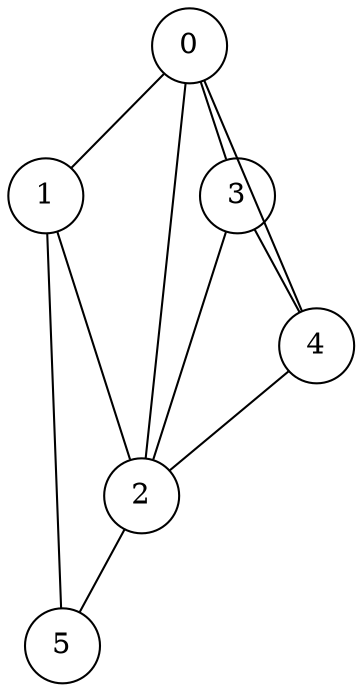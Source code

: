 graph {
	graph [splines=line]
	node [shape=circle]
	1 -- 2
	0 -- 1
	0 -- 2
	0 -- 3
	3 -- 2
	4 -- 2
	0 -- 4
	3 -- 4
	1 -- 5
	2 -- 5
}
